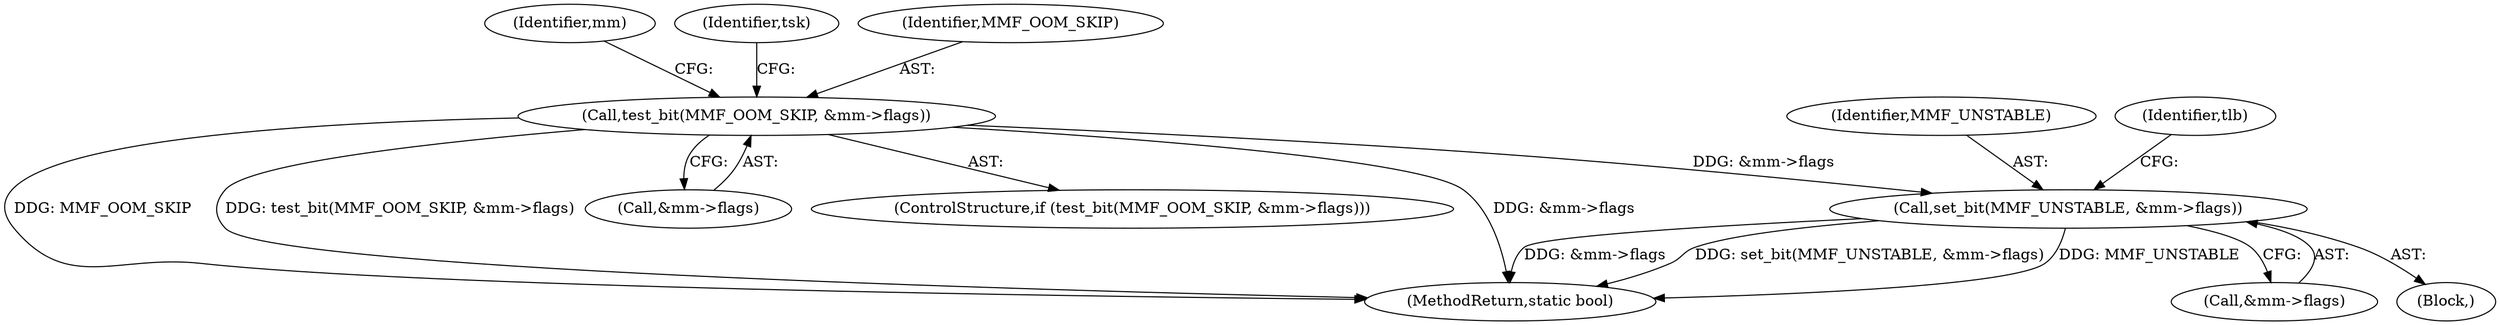 digraph "0_linux_687cb0884a714ff484d038e9190edc874edcf146@pointer" {
"1000168" [label="(Call,set_bit(MMF_UNSTABLE, &mm->flags))"];
"1000147" [label="(Call,test_bit(MMF_OOM_SKIP, &mm->flags))"];
"1000147" [label="(Call,test_bit(MMF_OOM_SKIP, &mm->flags))"];
"1000157" [label="(Identifier,mm)"];
"1000108" [label="(Block,)"];
"1000168" [label="(Call,set_bit(MMF_UNSTABLE, &mm->flags))"];
"1000169" [label="(Identifier,MMF_UNSTABLE)"];
"1000260" [label="(MethodReturn,static bool)"];
"1000166" [label="(Identifier,tsk)"];
"1000149" [label="(Call,&mm->flags)"];
"1000176" [label="(Identifier,tlb)"];
"1000146" [label="(ControlStructure,if (test_bit(MMF_OOM_SKIP, &mm->flags)))"];
"1000148" [label="(Identifier,MMF_OOM_SKIP)"];
"1000170" [label="(Call,&mm->flags)"];
"1000168" -> "1000108"  [label="AST: "];
"1000168" -> "1000170"  [label="CFG: "];
"1000169" -> "1000168"  [label="AST: "];
"1000170" -> "1000168"  [label="AST: "];
"1000176" -> "1000168"  [label="CFG: "];
"1000168" -> "1000260"  [label="DDG: set_bit(MMF_UNSTABLE, &mm->flags)"];
"1000168" -> "1000260"  [label="DDG: MMF_UNSTABLE"];
"1000168" -> "1000260"  [label="DDG: &mm->flags"];
"1000147" -> "1000168"  [label="DDG: &mm->flags"];
"1000147" -> "1000146"  [label="AST: "];
"1000147" -> "1000149"  [label="CFG: "];
"1000148" -> "1000147"  [label="AST: "];
"1000149" -> "1000147"  [label="AST: "];
"1000157" -> "1000147"  [label="CFG: "];
"1000166" -> "1000147"  [label="CFG: "];
"1000147" -> "1000260"  [label="DDG: &mm->flags"];
"1000147" -> "1000260"  [label="DDG: MMF_OOM_SKIP"];
"1000147" -> "1000260"  [label="DDG: test_bit(MMF_OOM_SKIP, &mm->flags)"];
}
